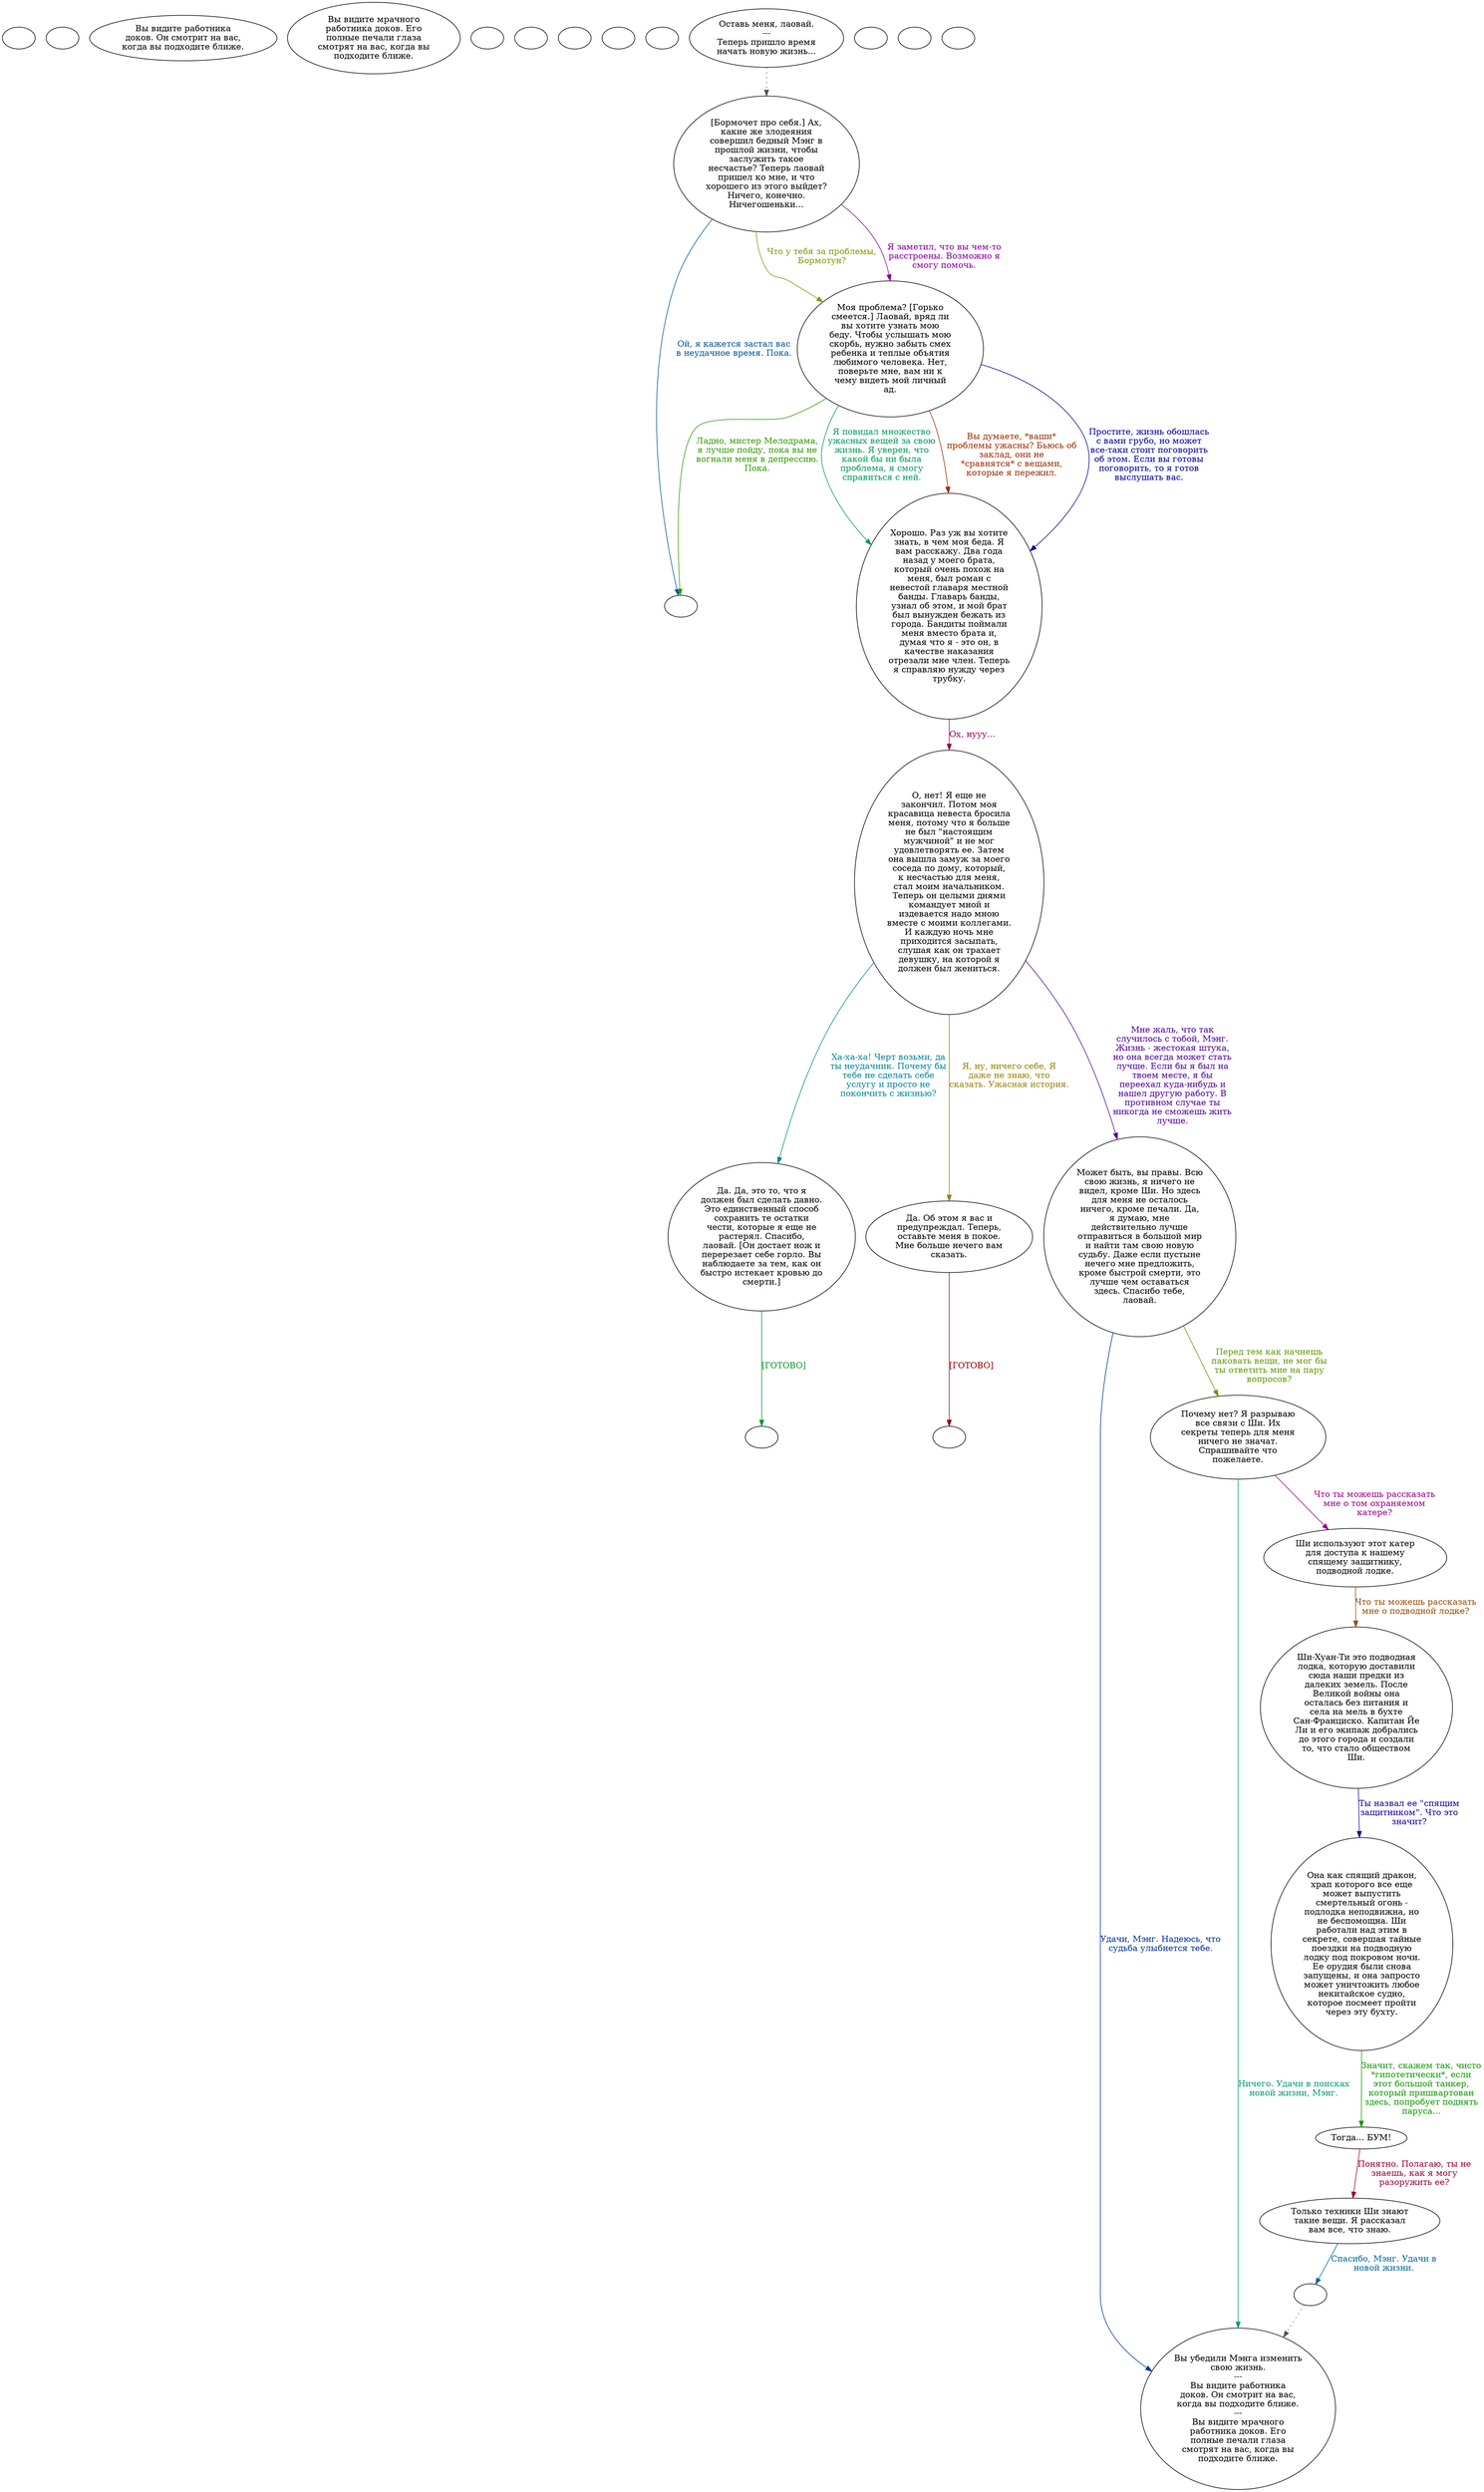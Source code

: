 digraph fcdkwrk2 {
  "start" [style=filled       fillcolor="#FFFFFF"       color="#000000"]
  "start" [label=""]
  "use_p_proc" [style=filled       fillcolor="#FFFFFF"       color="#000000"]
  "use_p_proc" [label=""]
  "look_at_p_proc" [style=filled       fillcolor="#FFFFFF"       color="#000000"]
  "look_at_p_proc" [label="Вы видите работника\nдоков. Он смотрит на вас,\nкогда вы подходите ближе."]
  "description_p_proc" [style=filled       fillcolor="#FFFFFF"       color="#000000"]
  "description_p_proc" [label="Вы видите мрачного\nработника доков. Его\nполные печали глаза\nсмотрят на вас, когда вы\nподходите ближе."]
  "use_skill_on_p_proc" [style=filled       fillcolor="#FFFFFF"       color="#000000"]
  "use_skill_on_p_proc" [label=""]
  "use_obj_on_p_proc" [style=filled       fillcolor="#FFFFFF"       color="#000000"]
  "use_obj_on_p_proc" [label=""]
  "damage_p_proc" [style=filled       fillcolor="#FFFFFF"       color="#000000"]
  "damage_p_proc" [label=""]
  "map_enter_p_proc" [style=filled       fillcolor="#FFFFFF"       color="#000000"]
  "map_enter_p_proc" [label=""]
  "map_update_p_proc" [style=filled       fillcolor="#FFFFFF"       color="#000000"]
  "map_update_p_proc" [label=""]
  "talk_p_proc" [style=filled       fillcolor="#FFFFFF"       color="#000000"]
  "talk_p_proc" -> "Node001" [style=dotted color="#555555"]
  "talk_p_proc" [label="Оставь меня, лаовай.\n---\nТеперь пришло время\nначать новую жизнь..."]
  "Node999" [style=filled       fillcolor="#FFFFFF"       color="#000000"]
  "Node999" [label=""]
  "Node900" [style=filled       fillcolor="#FFFFFF"       color="#000000"]
  "Node900" [label=""]
  "Node901" [style=filled       fillcolor="#FFFFFF"       color="#000000"]
  "Node901" -> "Node902" [style=dotted color="#555555"]
  "Node901" [label=""]
  "Node902" [style=filled       fillcolor="#FFFFFF"       color="#000000"]
  "Node902" [label="Вы убедили Мэнга изменить\nсвою жизнь.\n---\nВы видите работника\nдоков. Он смотрит на вас,\nкогда вы подходите ближе.\n---\nВы видите мрачного\nработника доков. Его\nполные печали глаза\nсмотрят на вас, когда вы\nподходите ближе."]
  "Node903" [style=filled       fillcolor="#FFFFFF"       color="#000000"]
  "Node903" [label=""]
  "Node001" [style=filled       fillcolor="#FFFFFF"       color="#000000"]
  "Node001" [label="[Бормочет про себя.] Ах,\nкакие же злодеяния\nсовершил бедный Мэнг в\nпрошлой жизни, чтобы\nзаслужить такое\nнесчастье? Теперь лаовай\nпришел ко мне, и что\nхорошего из этого выйдет?\nНичего, конечно.\nНичегошеньки..."]
  "Node001" -> "Node999" [label="Ой, я кажется застал вас\nв неудачное время. Пока." color="#005399" fontcolor="#005399"]
  "Node001" -> "Node002" [label="Что у тебя за проблемы,\nБормотун?" color="#809900" fontcolor="#809900"]
  "Node001" -> "Node002" [label="Я заметил, что вы чем-то\nрасстроены. Возможно я\nсмогу помочь." color="#860099" fontcolor="#860099"]
  "Node002" [style=filled       fillcolor="#FFFFFF"       color="#000000"]
  "Node002" [label="Моя проблема? [Горько\nсмеется.] Лаовай, вряд ли\nвы хотите узнать мою\nбеду. Чтобы услышать мою\nскорбь, нужно забыть смех\nребенка и теплые объятия\nлюбимого человека. Нет,\nповерьте мне, вам ни к\nчему видеть мой личный\nад."]
  "Node002" -> "Node003" [label="Я повидал множество\nужасных вещей за свою\nжизнь. Я уверен, что\nкакой бы ни была\nпроблема, я смогу\nсправиться с ней." color="#009959" fontcolor="#009959"]
  "Node002" -> "Node003" [label="Вы думаете, *ваши*\nпроблемы ужасны? Бьюсь об\nзаклад, они не\n*сравнятся* с вещами,\nкоторые я пережил." color="#992C00" fontcolor="#992C00"]
  "Node002" -> "Node003" [label="Простите, жизнь обошлась\nс вами грубо, но может\nвсе-таки стоит поговорить\nоб этом. Если вы готовы\nпоговорить, то я готов\nвыслушать вас." color="#000099" fontcolor="#000099"]
  "Node002" -> "Node999" [label="Ладно, мистер Мелодрама,\nя лучше пойду, пока вы не\nвогнали меня в депрессию.\nПока." color="#2D9900" fontcolor="#2D9900"]
  "Node003" [style=filled       fillcolor="#FFFFFF"       color="#000000"]
  "Node003" [label="Хорошо. Раз уж вы хотите\nзнать, в чем моя беда. Я\nвам расскажу. Два года\nназад у моего брата,\nкоторый очень похож на\nменя, был роман с\nневестой главаря местной\nбанды. Главарь банды,\nузнал об этом, и мой брат\nбыл вынужден бежать из\nгорода. Бандиты поймали\nменя вместо брата и,\nдумая что я - это он, в\nкачестве наказания\nотрезали мне член. Теперь\nя справляю нужду через\nтрубку."]
  "Node003" -> "Node004" [label="Ох, нууу..." color="#990059" fontcolor="#990059"]
  "Node004" [style=filled       fillcolor="#FFFFFF"       color="#000000"]
  "Node004" [label="О, нет! Я еще не\nзакончил. Потом моя\nкрасавица невеста бросила\nменя, потому что я больше\nне был \"настоящим\nмужчиной\" и не мог\nудовлетворять ее. Затем\nона вышла замуж за моего\nсоседа по дому, который,\nк несчастью для меня,\nстал моим начальником.\nТеперь он целыми днями\nкомандует мной и\nиздевается надо мною\nвместе с моими коллегами.\nИ каждую ночь мне\nприходится засыпать,\nслушая как он трахает\nдевушку, на которой я\nдолжен был жениться."]
  "Node004" -> "Node005" [label="Ха-ха-ха! Черт возьми, да\nты неудачник. Почему бы\nтебе не сделать себе\nуслугу и просто не\nпокончить с жизнью?" color="#008699" fontcolor="#008699"]
  "Node004" -> "Node006" [label="Я, ну, ничего себе, Я\nдаже не знаю, что\nсказать. Ужасная история." color="#997F00" fontcolor="#997F00"]
  "Node004" -> "Node007" [label="Мне жаль, что так\nслучилось с тобой, Мэнг.\nЖизнь - жестокая штука,\nно она всегда может стать\nлучше. Если бы я был на\nтвоем месте, я бы\nпереехал куда-нибудь и\nнашел другую работу. В\nпротивном случае ты\nникогда не сможешь жить\nлучше." color="#530099" fontcolor="#530099"]
  "Node005" [style=filled       fillcolor="#FFFFFF"       color="#000000"]
  "Node005" [label="Да. Да, это то, что я\nдолжен был сделать давно.\nЭто единственный способ\nсохранить те остатки\nчести, которые я еще не\nрастерял. Спасибо,\nлаовай. [Он достает нож и\nперерезает себе горло. Вы\nнаблюдаете за тем, как он\nбыстро истекает кровью до\nсмерти.]"]
  "Node005" -> "Node900" [label="[ГОТОВО]" color="#009926" fontcolor="#009926"]
  "Node006" [style=filled       fillcolor="#FFFFFF"       color="#000000"]
  "Node006" [label="Да. Об этом я вас и\nпредупреждал. Теперь,\nоставьте меня в покое.\nМне больше нечего вам\nсказать."]
  "Node006" -> "Node903" [label="[ГОТОВО]" color="#990007" fontcolor="#990007"]
  "Node007" [style=filled       fillcolor="#FFFFFF"       color="#000000"]
  "Node007" [label="Может быть, вы правы. Всю\nсвою жизнь, я ничего не\nвидел, кроме Ши. Но здесь\nдля меня не осталось\nничего, кроме печали. Да,\nя думаю, мне\nдействительно лучше\nотправиться в большой мир\nи найти там свою новую\nсудьбу. Даже если пустыне\nнечего мне предложить,\nкроме быстрой смерти, это\nлучше чем оставаться\nздесь. Спасибо тебе,\nлаовай."]
  "Node007" -> "Node902" [label="Удачи, Мэнг. Надеюсь, что\nсудьба улыбнется тебе." color="#003399" fontcolor="#003399"]
  "Node007" -> "Node008" [label="Перед тем как начнешь\nпаковать вещи, не мог бы\nты ответить мне на пару\nвопросов?" color="#609900" fontcolor="#609900"]
  "Node008" [style=filled       fillcolor="#FFFFFF"       color="#000000"]
  "Node008" [label="Почему нет? Я разрываю\nвсе связи с Ши. Их\nсекреты теперь для меня\nничего не значат.\nСпрашивайте что\nпожелаете."]
  "Node008" -> "Node009" [label="Что ты можешь рассказать\nмне о том охраняемом\nкатере?" color="#99008D" fontcolor="#99008D"]
  "Node008" -> "Node902" [label="Ничего. Удачи в поисках\nновой жизни, Мэнг." color="#009979" fontcolor="#009979"]
  "Node009" [style=filled       fillcolor="#FFFFFF"       color="#000000"]
  "Node009" [label="Ши используют этот катер\nдля доступа к нашему\nспящему защитнику,\nподводной лодке."]
  "Node009" -> "Node010" [label="Что ты можешь рассказать\nмне о подводной лодке?" color="#994C00" fontcolor="#994C00"]
  "Node010" [style=filled       fillcolor="#FFFFFF"       color="#000000"]
  "Node010" [label="Ши-Хуан-Ти это подводная\nлодка, которую доставили\nсюда наши предки из\nдалеких земель. После\nВеликой войны она\nосталась без питания и\nсела на мель в бухте\nСан-Франциско. Капитан Йе\nЛи и его экипаж добрались\nдо этого города и создали\nто, что стало обществом\nШи."]
  "Node010" -> "Node011" [label="Ты назвал ее \"спящим\nзащитником\". Что это\nзначит?" color="#1F0099" fontcolor="#1F0099"]
  "Node011" [style=filled       fillcolor="#FFFFFF"       color="#000000"]
  "Node011" [label="Она как спящий дракон,\nхрап которого все еще\nможет выпустить\nсмертельный огонь -\nподлодка неподвижна, но\nне беспомощна. Ши\nработали над этим в\nсекрете, совершая тайные\nпоездки на подводную\nлодку под покровом ночи.\nЕе орудия были снова\nзапущены, и она запросто\nможет уничтожить любое\nнекитайское судно,\nкоторое посмеет пройти\nчерез эту бухту."]
  "Node011" -> "Node012" [label="Значит, скажем так, чисто\n*гипотетически*, если\nэтот большой танкер,\nкоторый пришвартован\nздесь, попробует поднять\nпаруса..." color="#0D9900" fontcolor="#0D9900"]
  "Node012" [style=filled       fillcolor="#FFFFFF"       color="#000000"]
  "Node012" [label="Тогда... БУМ!"]
  "Node012" -> "Node013" [label="Понятно. Полагаю, ты не\nзнаешь, как я могу\nразоружить ее?" color="#99003A" fontcolor="#99003A"]
  "Node013" [style=filled       fillcolor="#FFFFFF"       color="#000000"]
  "Node013" [label="Только техники Ши знают\nтакие вещи. Я рассказал\nвам все, что знаю."]
  "Node013" -> "Node901" [label="Спасибо, Мэнг. Удачи в\nновой жизни." color="#006699" fontcolor="#006699"]
  "timed_event_p_proc" [style=filled       fillcolor="#FFFFFF"       color="#000000"]
  "timed_event_p_proc" [label=""]
  "pickup_p_proc" [style=filled       fillcolor="#FFFFFF"       color="#000000"]
  "pickup_p_proc" [label=""]
  "critter_p_proc" [style=filled       fillcolor="#FFFFFF"       color="#000000"]
  "critter_p_proc" [label=""]
}
